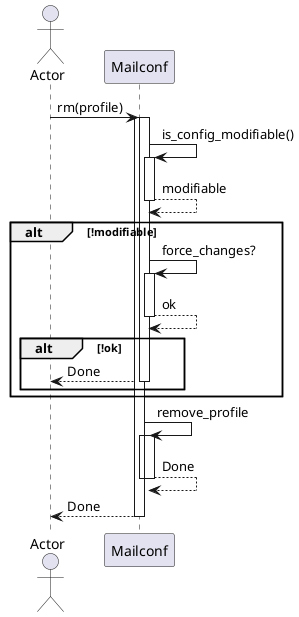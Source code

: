 @startuml
autoactivate on
actor Actor
participant Mailconf
Actor -> Mailconf : rm(profile)
activate Mailconf
Mailconf -> Mailconf: is_config_modifiable()
Mailconf -->Mailconf: modifiable
alt !modifiable
	Mailconf -> Mailconf: force_changes?
	Mailconf --> Mailconf: ok
	alt !ok
		Mailconf --> Actor: Done
	end
end
Mailconf -> Mailconf: remove_profile
activate Mailconf
Mailconf --> Mailconf: Done
deactivate Mailconf
Mailconf --> Actor: Done
@enduml
